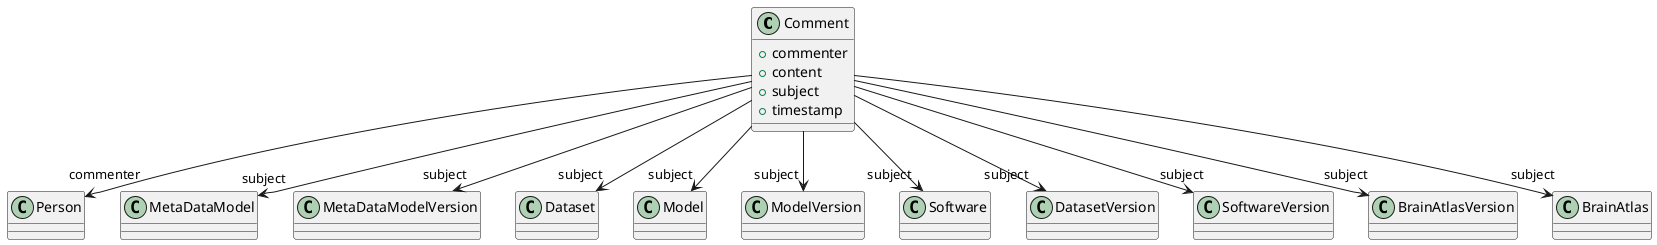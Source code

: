 @startuml
class Comment {
+commenter
+content
+subject
+timestamp

}
Comment -d-> "commenter" Person
Comment -d-> "subject" MetaDataModel
Comment -d-> "subject" MetaDataModelVersion
Comment -d-> "subject" Dataset
Comment -d-> "subject" Model
Comment -d-> "subject" ModelVersion
Comment -d-> "subject" Software
Comment -d-> "subject" DatasetVersion
Comment -d-> "subject" SoftwareVersion
Comment -d-> "subject" BrainAtlasVersion
Comment -d-> "subject" BrainAtlas

@enduml